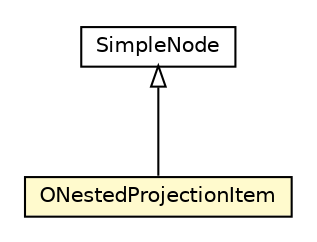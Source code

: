 #!/usr/local/bin/dot
#
# Class diagram 
# Generated by UMLGraph version R5_6-24-gf6e263 (http://www.umlgraph.org/)
#

digraph G {
	edge [fontname="Helvetica",fontsize=10,labelfontname="Helvetica",labelfontsize=10];
	node [fontname="Helvetica",fontsize=10,shape=plaintext];
	nodesep=0.25;
	ranksep=0.5;
	// com.orientechnologies.orient.core.sql.parser.ONestedProjectionItem
	c4861336 [label=<<table title="com.orientechnologies.orient.core.sql.parser.ONestedProjectionItem" border="0" cellborder="1" cellspacing="0" cellpadding="2" port="p" bgcolor="lemonChiffon" href="./ONestedProjectionItem.html">
		<tr><td><table border="0" cellspacing="0" cellpadding="1">
<tr><td align="center" balign="center"> ONestedProjectionItem </td></tr>
		</table></td></tr>
		</table>>, URL="./ONestedProjectionItem.html", fontname="Helvetica", fontcolor="black", fontsize=10.0];
	// com.orientechnologies.orient.core.sql.parser.SimpleNode
	c4861475 [label=<<table title="com.orientechnologies.orient.core.sql.parser.SimpleNode" border="0" cellborder="1" cellspacing="0" cellpadding="2" port="p" href="./SimpleNode.html">
		<tr><td><table border="0" cellspacing="0" cellpadding="1">
<tr><td align="center" balign="center"> SimpleNode </td></tr>
		</table></td></tr>
		</table>>, URL="./SimpleNode.html", fontname="Helvetica", fontcolor="black", fontsize=10.0];
	//com.orientechnologies.orient.core.sql.parser.ONestedProjectionItem extends com.orientechnologies.orient.core.sql.parser.SimpleNode
	c4861475:p -> c4861336:p [dir=back,arrowtail=empty];
}

